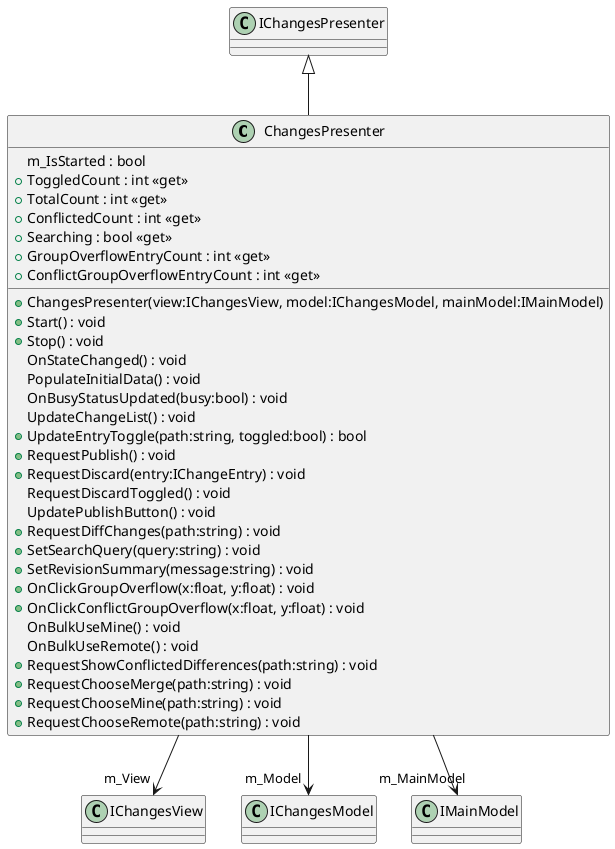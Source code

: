 @startuml
class ChangesPresenter {
    m_IsStarted : bool
    + ChangesPresenter(view:IChangesView, model:IChangesModel, mainModel:IMainModel)
    + Start() : void
    + Stop() : void
    OnStateChanged() : void
    PopulateInitialData() : void
    OnBusyStatusUpdated(busy:bool) : void
    UpdateChangeList() : void
    + UpdateEntryToggle(path:string, toggled:bool) : bool
    + ToggledCount : int <<get>>
    + TotalCount : int <<get>>
    + ConflictedCount : int <<get>>
    + Searching : bool <<get>>
    + RequestPublish() : void
    + RequestDiscard(entry:IChangeEntry) : void
    RequestDiscardToggled() : void
    UpdatePublishButton() : void
    + RequestDiffChanges(path:string) : void
    + SetSearchQuery(query:string) : void
    + SetRevisionSummary(message:string) : void
    + GroupOverflowEntryCount : int <<get>>
    + OnClickGroupOverflow(x:float, y:float) : void
    + ConflictGroupOverflowEntryCount : int <<get>>
    + OnClickConflictGroupOverflow(x:float, y:float) : void
    OnBulkUseMine() : void
    OnBulkUseRemote() : void
    + RequestShowConflictedDifferences(path:string) : void
    + RequestChooseMerge(path:string) : void
    + RequestChooseMine(path:string) : void
    + RequestChooseRemote(path:string) : void
}
IChangesPresenter <|-- ChangesPresenter
ChangesPresenter --> "m_View" IChangesView
ChangesPresenter --> "m_Model" IChangesModel
ChangesPresenter --> "m_MainModel" IMainModel
@enduml
